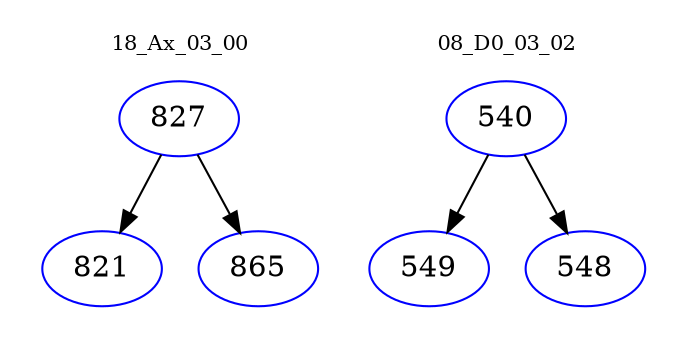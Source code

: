 digraph{
subgraph cluster_0 {
color = white
label = "18_Ax_03_00";
fontsize=10;
T0_827 [label="827", color="blue"]
T0_827 -> T0_821 [color="black"]
T0_821 [label="821", color="blue"]
T0_827 -> T0_865 [color="black"]
T0_865 [label="865", color="blue"]
}
subgraph cluster_1 {
color = white
label = "08_D0_03_02";
fontsize=10;
T1_540 [label="540", color="blue"]
T1_540 -> T1_549 [color="black"]
T1_549 [label="549", color="blue"]
T1_540 -> T1_548 [color="black"]
T1_548 [label="548", color="blue"]
}
}
